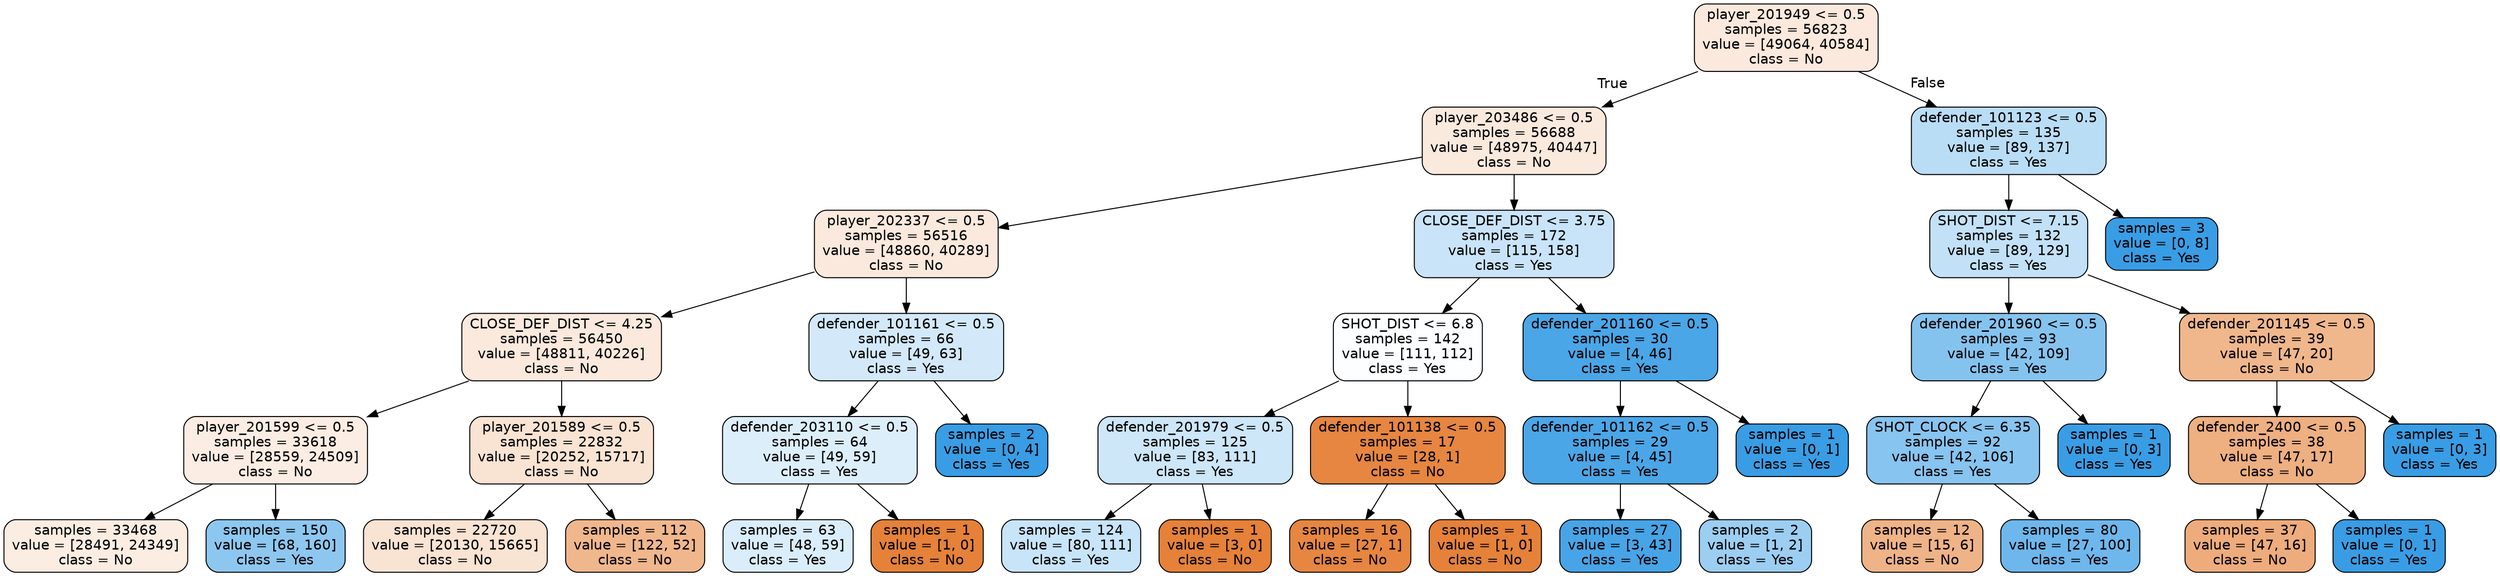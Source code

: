 digraph Tree {
node [shape=box, style="filled, rounded", color="black", fontname=helvetica] ;
edge [fontname=helvetica] ;
0 [label="player_201949 <= 0.5\nsamples = 56823\nvalue = [49064, 40584]\nclass = No", fillcolor="#fbe9dd"] ;
1 [label="player_203486 <= 0.5\nsamples = 56688\nvalue = [48975, 40447]\nclass = No", fillcolor="#fae9dd"] ;
0 -> 1 [labeldistance=2.5, labelangle=45, headlabel="True"] ;
2 [label="player_202337 <= 0.5\nsamples = 56516\nvalue = [48860, 40289]\nclass = No", fillcolor="#fae9dc"] ;
1 -> 2 ;
3 [label="CLOSE_DEF_DIST <= 4.25\nsamples = 56450\nvalue = [48811, 40226]\nclass = No", fillcolor="#fae9dc"] ;
2 -> 3 ;
4 [label="player_201599 <= 0.5\nsamples = 33618\nvalue = [28559, 24509]\nclass = No", fillcolor="#fbede3"] ;
3 -> 4 ;
5 [label="samples = 33468\nvalue = [28491, 24349]\nclass = No", fillcolor="#fbede2"] ;
4 -> 5 ;
6 [label="samples = 150\nvalue = [68, 160]\nclass = Yes", fillcolor="#8dc7f0"] ;
4 -> 6 ;
7 [label="player_201589 <= 0.5\nsamples = 22832\nvalue = [20252, 15717]\nclass = No", fillcolor="#f9e3d3"] ;
3 -> 7 ;
8 [label="samples = 22720\nvalue = [20130, 15665]\nclass = No", fillcolor="#f9e3d3"] ;
7 -> 8 ;
9 [label="samples = 112\nvalue = [122, 52]\nclass = No", fillcolor="#f0b78d"] ;
7 -> 9 ;
10 [label="defender_101161 <= 0.5\nsamples = 66\nvalue = [49, 63]\nclass = Yes", fillcolor="#d3e9f9"] ;
2 -> 10 ;
11 [label="defender_203110 <= 0.5\nsamples = 64\nvalue = [49, 59]\nclass = Yes", fillcolor="#ddeefb"] ;
10 -> 11 ;
12 [label="samples = 63\nvalue = [48, 59]\nclass = Yes", fillcolor="#daedfa"] ;
11 -> 12 ;
13 [label="samples = 1\nvalue = [1, 0]\nclass = No", fillcolor="#e58139"] ;
11 -> 13 ;
14 [label="samples = 2\nvalue = [0, 4]\nclass = Yes", fillcolor="#399de5"] ;
10 -> 14 ;
15 [label="CLOSE_DEF_DIST <= 3.75\nsamples = 172\nvalue = [115, 158]\nclass = Yes", fillcolor="#c9e4f8"] ;
1 -> 15 ;
16 [label="SHOT_DIST <= 6.8\nsamples = 142\nvalue = [111, 112]\nclass = Yes", fillcolor="#fdfeff"] ;
15 -> 16 ;
17 [label="defender_201979 <= 0.5\nsamples = 125\nvalue = [83, 111]\nclass = Yes", fillcolor="#cde6f8"] ;
16 -> 17 ;
18 [label="samples = 124\nvalue = [80, 111]\nclass = Yes", fillcolor="#c8e4f8"] ;
17 -> 18 ;
19 [label="samples = 1\nvalue = [3, 0]\nclass = No", fillcolor="#e58139"] ;
17 -> 19 ;
20 [label="defender_101138 <= 0.5\nsamples = 17\nvalue = [28, 1]\nclass = No", fillcolor="#e68640"] ;
16 -> 20 ;
21 [label="samples = 16\nvalue = [27, 1]\nclass = No", fillcolor="#e68640"] ;
20 -> 21 ;
22 [label="samples = 1\nvalue = [1, 0]\nclass = No", fillcolor="#e58139"] ;
20 -> 22 ;
23 [label="defender_201160 <= 0.5\nsamples = 30\nvalue = [4, 46]\nclass = Yes", fillcolor="#4aa6e7"] ;
15 -> 23 ;
24 [label="defender_101162 <= 0.5\nsamples = 29\nvalue = [4, 45]\nclass = Yes", fillcolor="#4ba6e7"] ;
23 -> 24 ;
25 [label="samples = 27\nvalue = [3, 43]\nclass = Yes", fillcolor="#47a4e7"] ;
24 -> 25 ;
26 [label="samples = 2\nvalue = [1, 2]\nclass = Yes", fillcolor="#9ccef2"] ;
24 -> 26 ;
27 [label="samples = 1\nvalue = [0, 1]\nclass = Yes", fillcolor="#399de5"] ;
23 -> 27 ;
28 [label="defender_101123 <= 0.5\nsamples = 135\nvalue = [89, 137]\nclass = Yes", fillcolor="#baddf6"] ;
0 -> 28 [labeldistance=2.5, labelangle=-45, headlabel="False"] ;
29 [label="SHOT_DIST <= 7.15\nsamples = 132\nvalue = [89, 129]\nclass = Yes", fillcolor="#c2e1f7"] ;
28 -> 29 ;
30 [label="defender_201960 <= 0.5\nsamples = 93\nvalue = [42, 109]\nclass = Yes", fillcolor="#85c3ef"] ;
29 -> 30 ;
31 [label="SHOT_CLOCK <= 6.35\nsamples = 92\nvalue = [42, 106]\nclass = Yes", fillcolor="#87c4ef"] ;
30 -> 31 ;
32 [label="samples = 12\nvalue = [15, 6]\nclass = No", fillcolor="#efb388"] ;
31 -> 32 ;
33 [label="samples = 80\nvalue = [27, 100]\nclass = Yes", fillcolor="#6eb7ec"] ;
31 -> 33 ;
34 [label="samples = 1\nvalue = [0, 3]\nclass = Yes", fillcolor="#399de5"] ;
30 -> 34 ;
35 [label="defender_201145 <= 0.5\nsamples = 39\nvalue = [47, 20]\nclass = No", fillcolor="#f0b78d"] ;
29 -> 35 ;
36 [label="defender_2400 <= 0.5\nsamples = 38\nvalue = [47, 17]\nclass = No", fillcolor="#eeaf81"] ;
35 -> 36 ;
37 [label="samples = 37\nvalue = [47, 16]\nclass = No", fillcolor="#eeac7c"] ;
36 -> 37 ;
38 [label="samples = 1\nvalue = [0, 1]\nclass = Yes", fillcolor="#399de5"] ;
36 -> 38 ;
39 [label="samples = 1\nvalue = [0, 3]\nclass = Yes", fillcolor="#399de5"] ;
35 -> 39 ;
40 [label="samples = 3\nvalue = [0, 8]\nclass = Yes", fillcolor="#399de5"] ;
28 -> 40 ;
}